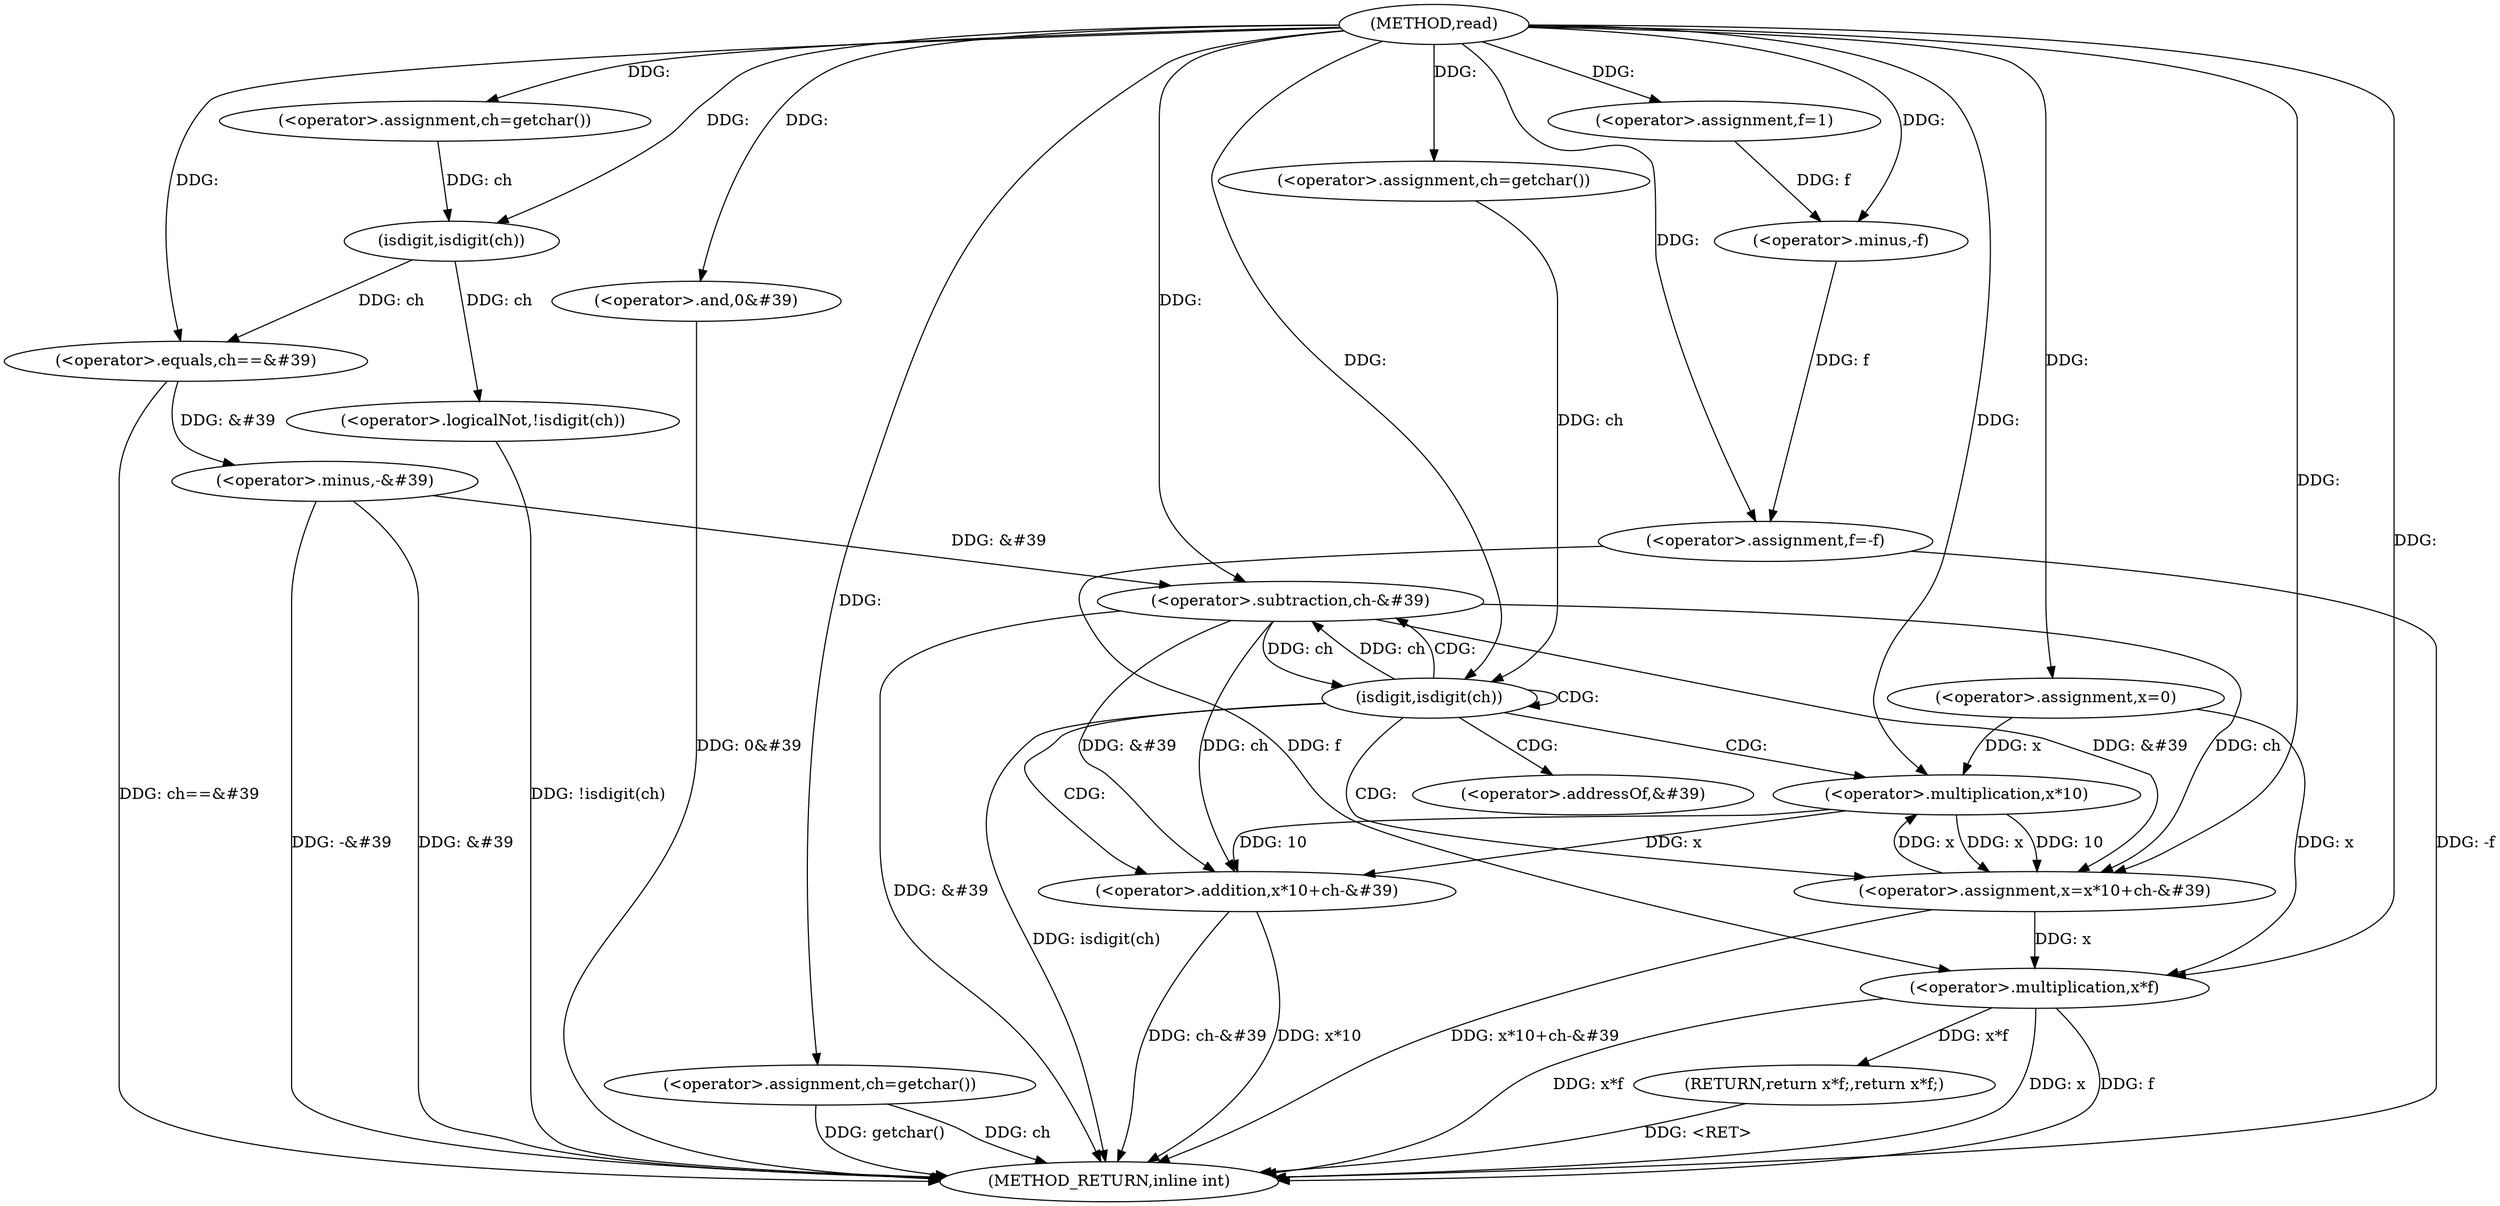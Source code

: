 digraph "read" {  
"1000101" [label = "(METHOD,read)" ]
"1000157" [label = "(METHOD_RETURN,inline int)" ]
"1000104" [label = "(<operator>.assignment,x=0)" ]
"1000108" [label = "(<operator>.assignment,f=1)" ]
"1000112" [label = "(<operator>.assignment,ch=getchar())" ]
"1000119" [label = "(<operator>.equals,ch==&#39)" ]
"1000123" [label = "(<operator>.minus,-&#39)" ]
"1000147" [label = "(<operator>.and,0&#39)" ]
"1000150" [label = "(<operator>.assignment,ch=getchar())" ]
"1000153" [label = "(RETURN,return x*f;,return x*f;)" ]
"1000116" [label = "(<operator>.logicalNot,!isdigit(ch))" ]
"1000127" [label = "(<operator>.assignment,f=-f)" ]
"1000131" [label = "(<operator>.assignment,ch=getchar())" ]
"1000135" [label = "(isdigit,isdigit(ch))" ]
"1000137" [label = "(<operator>.assignment,x=x*10+ch-&#39)" ]
"1000154" [label = "(<operator>.multiplication,x*f)" ]
"1000117" [label = "(isdigit,isdigit(ch))" ]
"1000129" [label = "(<operator>.minus,-f)" ]
"1000139" [label = "(<operator>.addition,x*10+ch-&#39)" ]
"1000140" [label = "(<operator>.multiplication,x*10)" ]
"1000143" [label = "(<operator>.subtraction,ch-&#39)" ]
"1000145" [label = "(<operator>.addressOf,&#39)" ]
  "1000153" -> "1000157"  [ label = "DDG: <RET>"] 
  "1000116" -> "1000157"  [ label = "DDG: !isdigit(ch)"] 
  "1000119" -> "1000157"  [ label = "DDG: ch==&#39"] 
  "1000123" -> "1000157"  [ label = "DDG: &#39"] 
  "1000123" -> "1000157"  [ label = "DDG: -&#39"] 
  "1000127" -> "1000157"  [ label = "DDG: -f"] 
  "1000135" -> "1000157"  [ label = "DDG: isdigit(ch)"] 
  "1000147" -> "1000157"  [ label = "DDG: 0&#39"] 
  "1000150" -> "1000157"  [ label = "DDG: ch"] 
  "1000150" -> "1000157"  [ label = "DDG: getchar()"] 
  "1000154" -> "1000157"  [ label = "DDG: x"] 
  "1000154" -> "1000157"  [ label = "DDG: f"] 
  "1000154" -> "1000157"  [ label = "DDG: x*f"] 
  "1000139" -> "1000157"  [ label = "DDG: x*10"] 
  "1000143" -> "1000157"  [ label = "DDG: &#39"] 
  "1000139" -> "1000157"  [ label = "DDG: ch-&#39"] 
  "1000137" -> "1000157"  [ label = "DDG: x*10+ch-&#39"] 
  "1000101" -> "1000104"  [ label = "DDG: "] 
  "1000101" -> "1000108"  [ label = "DDG: "] 
  "1000101" -> "1000112"  [ label = "DDG: "] 
  "1000101" -> "1000150"  [ label = "DDG: "] 
  "1000154" -> "1000153"  [ label = "DDG: x*f"] 
  "1000117" -> "1000119"  [ label = "DDG: ch"] 
  "1000101" -> "1000119"  [ label = "DDG: "] 
  "1000119" -> "1000123"  [ label = "DDG: &#39"] 
  "1000129" -> "1000127"  [ label = "DDG: f"] 
  "1000101" -> "1000131"  [ label = "DDG: "] 
  "1000143" -> "1000137"  [ label = "DDG: &#39"] 
  "1000143" -> "1000137"  [ label = "DDG: ch"] 
  "1000140" -> "1000137"  [ label = "DDG: 10"] 
  "1000140" -> "1000137"  [ label = "DDG: x"] 
  "1000101" -> "1000147"  [ label = "DDG: "] 
  "1000117" -> "1000116"  [ label = "DDG: ch"] 
  "1000101" -> "1000127"  [ label = "DDG: "] 
  "1000131" -> "1000135"  [ label = "DDG: ch"] 
  "1000143" -> "1000135"  [ label = "DDG: ch"] 
  "1000101" -> "1000135"  [ label = "DDG: "] 
  "1000101" -> "1000137"  [ label = "DDG: "] 
  "1000104" -> "1000154"  [ label = "DDG: x"] 
  "1000137" -> "1000154"  [ label = "DDG: x"] 
  "1000101" -> "1000154"  [ label = "DDG: "] 
  "1000127" -> "1000154"  [ label = "DDG: f"] 
  "1000112" -> "1000117"  [ label = "DDG: ch"] 
  "1000101" -> "1000117"  [ label = "DDG: "] 
  "1000108" -> "1000129"  [ label = "DDG: f"] 
  "1000101" -> "1000129"  [ label = "DDG: "] 
  "1000140" -> "1000139"  [ label = "DDG: 10"] 
  "1000140" -> "1000139"  [ label = "DDG: x"] 
  "1000143" -> "1000139"  [ label = "DDG: &#39"] 
  "1000143" -> "1000139"  [ label = "DDG: ch"] 
  "1000104" -> "1000140"  [ label = "DDG: x"] 
  "1000137" -> "1000140"  [ label = "DDG: x"] 
  "1000101" -> "1000140"  [ label = "DDG: "] 
  "1000135" -> "1000143"  [ label = "DDG: ch"] 
  "1000101" -> "1000143"  [ label = "DDG: "] 
  "1000123" -> "1000143"  [ label = "DDG: &#39"] 
  "1000135" -> "1000137"  [ label = "CDG: "] 
  "1000135" -> "1000145"  [ label = "CDG: "] 
  "1000135" -> "1000139"  [ label = "CDG: "] 
  "1000135" -> "1000135"  [ label = "CDG: "] 
  "1000135" -> "1000143"  [ label = "CDG: "] 
  "1000135" -> "1000140"  [ label = "CDG: "] 
}
